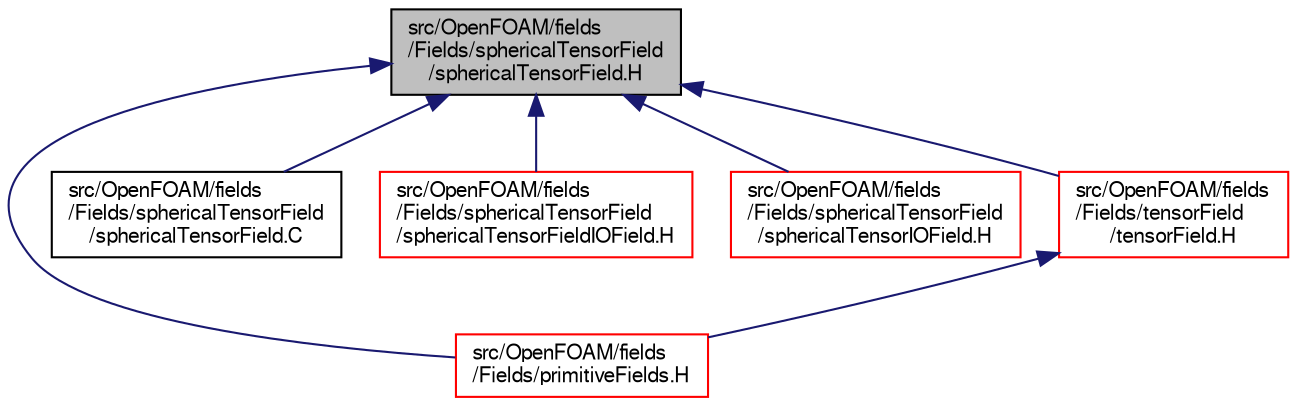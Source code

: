 digraph "src/OpenFOAM/fields/Fields/sphericalTensorField/sphericalTensorField.H"
{
  bgcolor="transparent";
  edge [fontname="FreeSans",fontsize="10",labelfontname="FreeSans",labelfontsize="10"];
  node [fontname="FreeSans",fontsize="10",shape=record];
  Node87 [label="src/OpenFOAM/fields\l/Fields/sphericalTensorField\l/sphericalTensorField.H",height=0.2,width=0.4,color="black", fillcolor="grey75", style="filled", fontcolor="black"];
  Node87 -> Node88 [dir="back",color="midnightblue",fontsize="10",style="solid",fontname="FreeSans"];
  Node88 [label="src/OpenFOAM/fields\l/Fields/primitiveFields.H",height=0.2,width=0.4,color="red",URL="$a09635.html",tooltip="Specialisations of Field<T> for scalar, vector and tensor. "];
  Node87 -> Node3978 [dir="back",color="midnightblue",fontsize="10",style="solid",fontname="FreeSans"];
  Node3978 [label="src/OpenFOAM/fields\l/Fields/sphericalTensorField\l/sphericalTensorField.C",height=0.2,width=0.4,color="black",URL="$a09671.html"];
  Node87 -> Node3979 [dir="back",color="midnightblue",fontsize="10",style="solid",fontname="FreeSans"];
  Node3979 [label="src/OpenFOAM/fields\l/Fields/sphericalTensorField\l/sphericalTensorFieldIOField.H",height=0.2,width=0.4,color="red",URL="$a09680.html"];
  Node87 -> Node3981 [dir="back",color="midnightblue",fontsize="10",style="solid",fontname="FreeSans"];
  Node3981 [label="src/OpenFOAM/fields\l/Fields/sphericalTensorField\l/sphericalTensorIOField.H",height=0.2,width=0.4,color="red",URL="$a09686.html"];
  Node87 -> Node3983 [dir="back",color="midnightblue",fontsize="10",style="solid",fontname="FreeSans"];
  Node3983 [label="src/OpenFOAM/fields\l/Fields/tensorField\l/tensorField.H",height=0.2,width=0.4,color="red",URL="$a09716.html"];
  Node3983 -> Node88 [dir="back",color="midnightblue",fontsize="10",style="solid",fontname="FreeSans"];
}
